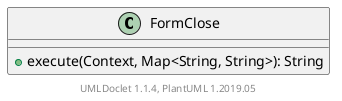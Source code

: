 @startuml

    class FormClose [[FormClose.html]] {
        +execute(Context, Map<String, String>): String
    }


    center footer UMLDoclet 1.1.4, PlantUML 1.2019.05
@enduml
